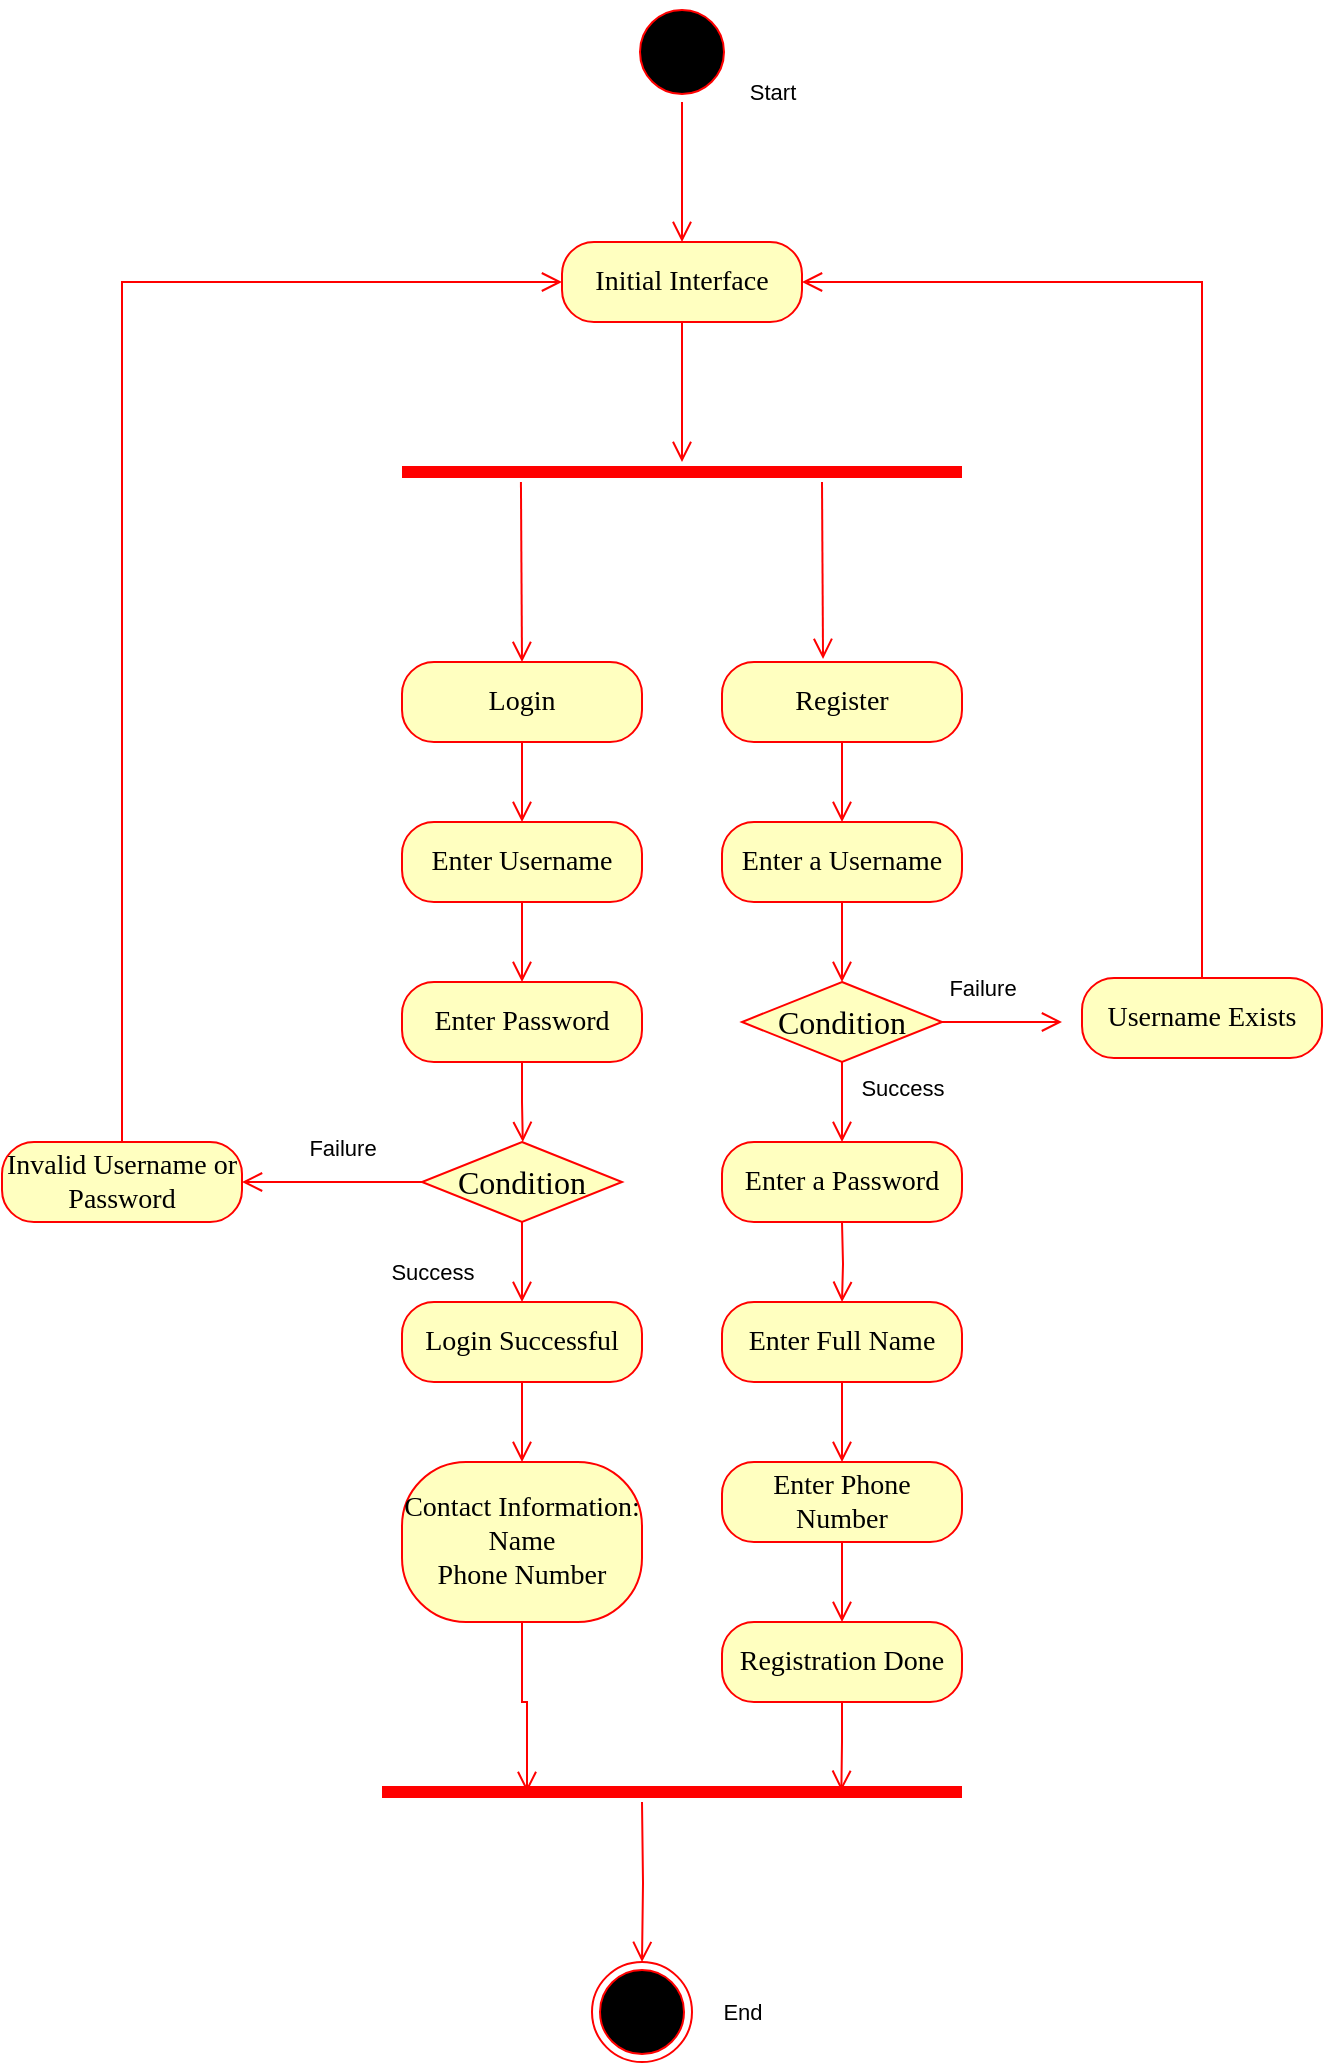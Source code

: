 <mxfile version="22.1.2" type="device">
  <diagram id="TfoB6S_6b5dlYbnaJkUQ" name="Page-2">
    <mxGraphModel dx="2343" dy="1077" grid="1" gridSize="10" guides="1" tooltips="1" connect="1" arrows="1" fold="1" page="1" pageScale="1" pageWidth="850" pageHeight="1100" math="0" shadow="0">
      <root>
        <mxCell id="0" />
        <mxCell id="1" parent="0" />
        <mxCell id="UncGNPjrXICpwuo8MPwS-2" value="&lt;font face=&quot;Comic Sans MS&quot;&gt;&lt;span style=&quot;font-size: 14px;&quot;&gt;Initial Interface&lt;/span&gt;&lt;/font&gt;" style="rounded=1;whiteSpace=wrap;html=1;arcSize=40;fontColor=#000000;fillColor=#ffffc0;strokeColor=#ff0000;" vertex="1" parent="1">
          <mxGeometry x="360" y="150" width="120" height="40" as="geometry" />
        </mxCell>
        <mxCell id="UncGNPjrXICpwuo8MPwS-3" value="" style="edgeStyle=orthogonalEdgeStyle;html=1;verticalAlign=bottom;endArrow=open;endSize=8;strokeColor=#ff0000;rounded=0;" edge="1" source="UncGNPjrXICpwuo8MPwS-2" parent="1">
          <mxGeometry relative="1" as="geometry">
            <mxPoint x="420" y="260" as="targetPoint" />
          </mxGeometry>
        </mxCell>
        <mxCell id="FVhCC5InrIl5w0bley2e-1" value="" style="shape=line;html=1;strokeWidth=6;strokeColor=#ff0000;" vertex="1" parent="1">
          <mxGeometry x="280" y="260" width="280" height="10" as="geometry" />
        </mxCell>
        <mxCell id="hmG4VE8EK8TRlpOZSHPz-6" style="edgeStyle=orthogonalEdgeStyle;shape=connector;rounded=0;orthogonalLoop=1;jettySize=auto;html=1;exitX=0.5;exitY=1;exitDx=0;exitDy=0;entryX=0.5;entryY=0;entryDx=0;entryDy=0;labelBackgroundColor=default;strokeColor=#ff0000;align=center;verticalAlign=bottom;fontFamily=Helvetica;fontSize=11;fontColor=default;endArrow=open;endSize=8;" edge="1" parent="1" source="WFWqncz-rybT5P159iqh-1" target="hmG4VE8EK8TRlpOZSHPz-2">
          <mxGeometry relative="1" as="geometry" />
        </mxCell>
        <mxCell id="WFWqncz-rybT5P159iqh-1" value="&lt;font face=&quot;Comic Sans MS&quot;&gt;&lt;span style=&quot;font-size: 14px;&quot;&gt;Login&lt;/span&gt;&lt;/font&gt;" style="rounded=1;whiteSpace=wrap;html=1;arcSize=40;fontColor=#000000;fillColor=#ffffc0;strokeColor=#ff0000;" vertex="1" parent="1">
          <mxGeometry x="280" y="360" width="120" height="40" as="geometry" />
        </mxCell>
        <mxCell id="1NjE5JEm-nomMFo2xGV1-7" style="edgeStyle=orthogonalEdgeStyle;shape=connector;rounded=0;orthogonalLoop=1;jettySize=auto;html=1;exitX=0.5;exitY=1;exitDx=0;exitDy=0;entryX=0.5;entryY=0;entryDx=0;entryDy=0;labelBackgroundColor=default;strokeColor=#ff0000;align=center;verticalAlign=bottom;fontFamily=Helvetica;fontSize=11;fontColor=default;endArrow=open;endSize=8;" edge="1" parent="1" source="WFWqncz-rybT5P159iqh-2" target="1NjE5JEm-nomMFo2xGV1-6">
          <mxGeometry relative="1" as="geometry" />
        </mxCell>
        <mxCell id="WFWqncz-rybT5P159iqh-2" value="&lt;font face=&quot;Comic Sans MS&quot;&gt;&lt;span style=&quot;font-size: 14px;&quot;&gt;Register&lt;/span&gt;&lt;/font&gt;" style="rounded=1;whiteSpace=wrap;html=1;arcSize=40;fontColor=#000000;fillColor=#ffffc0;strokeColor=#ff0000;" vertex="1" parent="1">
          <mxGeometry x="440" y="360" width="120" height="40" as="geometry" />
        </mxCell>
        <mxCell id="vqycpy5isV2sfPJ6O9fU-3" value="" style="edgeStyle=orthogonalEdgeStyle;html=1;verticalAlign=bottom;endArrow=open;endSize=8;strokeColor=#ff0000;rounded=0;entryX=0.5;entryY=0;entryDx=0;entryDy=0;" edge="1" parent="1" target="WFWqncz-rybT5P159iqh-1">
          <mxGeometry relative="1" as="geometry">
            <mxPoint x="339.47" y="340" as="targetPoint" />
            <mxPoint x="339.47" y="270" as="sourcePoint" />
          </mxGeometry>
        </mxCell>
        <mxCell id="vqycpy5isV2sfPJ6O9fU-4" value="" style="edgeStyle=orthogonalEdgeStyle;html=1;verticalAlign=bottom;endArrow=open;endSize=8;strokeColor=#ff0000;rounded=0;entryX=0.421;entryY=-0.039;entryDx=0;entryDy=0;entryPerimeter=0;" edge="1" parent="1" target="WFWqncz-rybT5P159iqh-2">
          <mxGeometry relative="1" as="geometry">
            <mxPoint x="490" y="350" as="targetPoint" />
            <mxPoint x="490" y="270" as="sourcePoint" />
          </mxGeometry>
        </mxCell>
        <mxCell id="1NjE5JEm-nomMFo2xGV1-31" style="edgeStyle=orthogonalEdgeStyle;shape=connector;rounded=0;orthogonalLoop=1;jettySize=auto;html=1;exitX=0;exitY=0.5;exitDx=0;exitDy=0;entryX=1;entryY=0.5;entryDx=0;entryDy=0;labelBackgroundColor=default;strokeColor=#ff0000;align=center;verticalAlign=bottom;fontFamily=Helvetica;fontSize=11;fontColor=default;endArrow=open;endSize=8;" edge="1" parent="1" source="vqycpy5isV2sfPJ6O9fU-5" target="1NjE5JEm-nomMFo2xGV1-1">
          <mxGeometry relative="1" as="geometry" />
        </mxCell>
        <mxCell id="1NjE5JEm-nomMFo2xGV1-37" style="edgeStyle=orthogonalEdgeStyle;shape=connector;rounded=0;orthogonalLoop=1;jettySize=auto;html=1;exitX=0.5;exitY=1;exitDx=0;exitDy=0;entryX=0.5;entryY=0;entryDx=0;entryDy=0;labelBackgroundColor=default;strokeColor=#ff0000;align=center;verticalAlign=bottom;fontFamily=Helvetica;fontSize=11;fontColor=default;endArrow=open;endSize=8;" edge="1" parent="1" source="vqycpy5isV2sfPJ6O9fU-5" target="1NjE5JEm-nomMFo2xGV1-35">
          <mxGeometry relative="1" as="geometry" />
        </mxCell>
        <mxCell id="vqycpy5isV2sfPJ6O9fU-5" value="&lt;font size=&quot;3&quot; face=&quot;Comic Sans MS&quot;&gt;Condition&lt;/font&gt;" style="rhombus;whiteSpace=wrap;html=1;fontColor=#000000;fillColor=#ffffc0;strokeColor=#ff0000;" vertex="1" parent="1">
          <mxGeometry x="290" y="600" width="100" height="40" as="geometry" />
        </mxCell>
        <mxCell id="hmG4VE8EK8TRlpOZSHPz-7" style="edgeStyle=orthogonalEdgeStyle;shape=connector;rounded=0;orthogonalLoop=1;jettySize=auto;html=1;exitX=0.5;exitY=1;exitDx=0;exitDy=0;entryX=0.5;entryY=0;entryDx=0;entryDy=0;labelBackgroundColor=default;strokeColor=#ff0000;align=center;verticalAlign=bottom;fontFamily=Helvetica;fontSize=11;fontColor=default;endArrow=open;endSize=8;" edge="1" parent="1" source="hmG4VE8EK8TRlpOZSHPz-2" target="hmG4VE8EK8TRlpOZSHPz-3">
          <mxGeometry relative="1" as="geometry" />
        </mxCell>
        <mxCell id="hmG4VE8EK8TRlpOZSHPz-2" value="&lt;font face=&quot;Comic Sans MS&quot;&gt;&lt;span style=&quot;font-size: 14px;&quot;&gt;Enter Username&lt;/span&gt;&lt;/font&gt;" style="rounded=1;whiteSpace=wrap;html=1;arcSize=40;fontColor=#000000;fillColor=#ffffc0;strokeColor=#ff0000;" vertex="1" parent="1">
          <mxGeometry x="280" y="440" width="120" height="40" as="geometry" />
        </mxCell>
        <mxCell id="hmG4VE8EK8TRlpOZSHPz-9" style="edgeStyle=orthogonalEdgeStyle;shape=connector;rounded=0;orthogonalLoop=1;jettySize=auto;html=1;exitX=0.5;exitY=1;exitDx=0;exitDy=0;labelBackgroundColor=default;strokeColor=#ff0000;align=center;verticalAlign=bottom;fontFamily=Helvetica;fontSize=11;fontColor=default;endArrow=open;endSize=8;" edge="1" parent="1" source="hmG4VE8EK8TRlpOZSHPz-3">
          <mxGeometry relative="1" as="geometry">
            <mxPoint x="340.4" y="600" as="targetPoint" />
          </mxGeometry>
        </mxCell>
        <mxCell id="hmG4VE8EK8TRlpOZSHPz-3" value="&lt;font face=&quot;Comic Sans MS&quot;&gt;&lt;span style=&quot;font-size: 14px;&quot;&gt;Enter Password&lt;/span&gt;&lt;/font&gt;" style="rounded=1;whiteSpace=wrap;html=1;arcSize=40;fontColor=#000000;fillColor=#ffffc0;strokeColor=#ff0000;" vertex="1" parent="1">
          <mxGeometry x="280" y="520" width="120" height="40" as="geometry" />
        </mxCell>
        <mxCell id="1NjE5JEm-nomMFo2xGV1-33" style="edgeStyle=orthogonalEdgeStyle;shape=connector;rounded=0;orthogonalLoop=1;jettySize=auto;html=1;exitX=0.5;exitY=0;exitDx=0;exitDy=0;labelBackgroundColor=default;strokeColor=#ff0000;align=center;verticalAlign=bottom;fontFamily=Helvetica;fontSize=11;fontColor=default;endArrow=open;endSize=8;entryX=0;entryY=0.5;entryDx=0;entryDy=0;" edge="1" parent="1" source="1NjE5JEm-nomMFo2xGV1-1" target="UncGNPjrXICpwuo8MPwS-2">
          <mxGeometry relative="1" as="geometry">
            <mxPoint x="140" y="167" as="targetPoint" />
            <Array as="points">
              <mxPoint x="140" y="170" />
            </Array>
          </mxGeometry>
        </mxCell>
        <mxCell id="1NjE5JEm-nomMFo2xGV1-1" value="&lt;font face=&quot;Comic Sans MS&quot;&gt;&lt;span style=&quot;font-size: 14px;&quot;&gt;Invalid Username or Password&lt;/span&gt;&lt;/font&gt;" style="rounded=1;whiteSpace=wrap;html=1;arcSize=40;fontColor=#000000;fillColor=#ffffc0;strokeColor=#ff0000;" vertex="1" parent="1">
          <mxGeometry x="80" y="600" width="120" height="40" as="geometry" />
        </mxCell>
        <mxCell id="1NjE5JEm-nomMFo2xGV1-16" style="edgeStyle=orthogonalEdgeStyle;shape=connector;rounded=0;orthogonalLoop=1;jettySize=auto;html=1;exitX=0.5;exitY=1;exitDx=0;exitDy=0;entryX=0.5;entryY=0;entryDx=0;entryDy=0;labelBackgroundColor=default;strokeColor=#ff0000;align=center;verticalAlign=bottom;fontFamily=Helvetica;fontSize=11;fontColor=default;endArrow=open;endSize=8;" edge="1" parent="1" source="1NjE5JEm-nomMFo2xGV1-6" target="1NjE5JEm-nomMFo2xGV1-14">
          <mxGeometry relative="1" as="geometry" />
        </mxCell>
        <mxCell id="1NjE5JEm-nomMFo2xGV1-6" value="&lt;font face=&quot;Comic Sans MS&quot;&gt;&lt;span style=&quot;font-size: 14px;&quot;&gt;Enter a Username&lt;/span&gt;&lt;/font&gt;" style="rounded=1;whiteSpace=wrap;html=1;arcSize=40;fontColor=#000000;fillColor=#ffffc0;strokeColor=#ff0000;" vertex="1" parent="1">
          <mxGeometry x="440" y="440" width="120" height="40" as="geometry" />
        </mxCell>
        <mxCell id="1NjE5JEm-nomMFo2xGV1-11" style="edgeStyle=orthogonalEdgeStyle;shape=connector;rounded=0;orthogonalLoop=1;jettySize=auto;html=1;exitX=0.5;exitY=1;exitDx=0;exitDy=0;entryX=0.5;entryY=0;entryDx=0;entryDy=0;labelBackgroundColor=default;strokeColor=#ff0000;align=center;verticalAlign=bottom;fontFamily=Helvetica;fontSize=11;fontColor=default;endArrow=open;endSize=8;" edge="1" parent="1" target="1NjE5JEm-nomMFo2xGV1-10">
          <mxGeometry relative="1" as="geometry">
            <mxPoint x="500" y="640" as="sourcePoint" />
          </mxGeometry>
        </mxCell>
        <mxCell id="1NjE5JEm-nomMFo2xGV1-8" value="&lt;font face=&quot;Comic Sans MS&quot;&gt;&lt;span style=&quot;font-size: 14px;&quot;&gt;Enter a Password&lt;/span&gt;&lt;/font&gt;" style="rounded=1;whiteSpace=wrap;html=1;arcSize=40;fontColor=#000000;fillColor=#ffffc0;strokeColor=#ff0000;" vertex="1" parent="1">
          <mxGeometry x="440" y="600" width="120" height="40" as="geometry" />
        </mxCell>
        <mxCell id="1NjE5JEm-nomMFo2xGV1-13" style="edgeStyle=orthogonalEdgeStyle;shape=connector;rounded=0;orthogonalLoop=1;jettySize=auto;html=1;exitX=0.5;exitY=1;exitDx=0;exitDy=0;entryX=0.5;entryY=0;entryDx=0;entryDy=0;labelBackgroundColor=default;strokeColor=#ff0000;align=center;verticalAlign=bottom;fontFamily=Helvetica;fontSize=11;fontColor=default;endArrow=open;endSize=8;" edge="1" parent="1" source="1NjE5JEm-nomMFo2xGV1-10">
          <mxGeometry relative="1" as="geometry">
            <mxPoint x="500" y="760" as="targetPoint" />
          </mxGeometry>
        </mxCell>
        <mxCell id="1NjE5JEm-nomMFo2xGV1-10" value="&lt;font face=&quot;Comic Sans MS&quot;&gt;&lt;span style=&quot;font-size: 14px;&quot;&gt;Enter Full Name&lt;/span&gt;&lt;/font&gt;" style="rounded=1;whiteSpace=wrap;html=1;arcSize=40;fontColor=#000000;fillColor=#ffffc0;strokeColor=#ff0000;" vertex="1" parent="1">
          <mxGeometry x="440" y="680" width="120" height="40" as="geometry" />
        </mxCell>
        <mxCell id="1NjE5JEm-nomMFo2xGV1-17" style="edgeStyle=orthogonalEdgeStyle;shape=connector;rounded=0;orthogonalLoop=1;jettySize=auto;html=1;exitX=0.5;exitY=1;exitDx=0;exitDy=0;entryX=0.5;entryY=0;entryDx=0;entryDy=0;labelBackgroundColor=default;strokeColor=#ff0000;align=center;verticalAlign=bottom;fontFamily=Helvetica;fontSize=11;fontColor=default;endArrow=open;endSize=8;" edge="1" parent="1" source="1NjE5JEm-nomMFo2xGV1-14" target="1NjE5JEm-nomMFo2xGV1-8">
          <mxGeometry relative="1" as="geometry" />
        </mxCell>
        <mxCell id="1NjE5JEm-nomMFo2xGV1-24" style="edgeStyle=orthogonalEdgeStyle;shape=connector;rounded=0;orthogonalLoop=1;jettySize=auto;html=1;exitX=1;exitY=0.5;exitDx=0;exitDy=0;labelBackgroundColor=default;strokeColor=#ff0000;align=center;verticalAlign=bottom;fontFamily=Helvetica;fontSize=11;fontColor=default;endArrow=open;endSize=8;" edge="1" parent="1" source="1NjE5JEm-nomMFo2xGV1-14">
          <mxGeometry relative="1" as="geometry">
            <mxPoint x="610" y="540" as="targetPoint" />
          </mxGeometry>
        </mxCell>
        <mxCell id="1NjE5JEm-nomMFo2xGV1-14" value="&lt;font size=&quot;3&quot; face=&quot;Comic Sans MS&quot;&gt;Condition&lt;/font&gt;" style="rhombus;whiteSpace=wrap;html=1;fontColor=#000000;fillColor=#ffffc0;strokeColor=#ff0000;" vertex="1" parent="1">
          <mxGeometry x="450" y="520" width="100" height="40" as="geometry" />
        </mxCell>
        <mxCell id="1NjE5JEm-nomMFo2xGV1-18" value="Success" style="text;html=1;align=center;verticalAlign=middle;resizable=0;points=[];autosize=1;strokeColor=none;fillColor=none;fontSize=11;fontFamily=Helvetica;fontColor=default;" vertex="1" parent="1">
          <mxGeometry x="495" y="558" width="70" height="30" as="geometry" />
        </mxCell>
        <mxCell id="1NjE5JEm-nomMFo2xGV1-26" style="edgeStyle=orthogonalEdgeStyle;shape=connector;rounded=0;orthogonalLoop=1;jettySize=auto;html=1;exitX=0.5;exitY=0;exitDx=0;exitDy=0;labelBackgroundColor=default;strokeColor=#ff0000;align=center;verticalAlign=bottom;fontFamily=Helvetica;fontSize=11;fontColor=default;endArrow=open;endSize=8;entryX=1;entryY=0.5;entryDx=0;entryDy=0;" edge="1" parent="1" source="1NjE5JEm-nomMFo2xGV1-19" target="UncGNPjrXICpwuo8MPwS-2">
          <mxGeometry relative="1" as="geometry">
            <mxPoint x="680" y="160" as="targetPoint" />
            <Array as="points">
              <mxPoint x="680" y="170" />
            </Array>
          </mxGeometry>
        </mxCell>
        <mxCell id="1NjE5JEm-nomMFo2xGV1-19" value="&lt;font face=&quot;Comic Sans MS&quot;&gt;&lt;span style=&quot;font-size: 14px;&quot;&gt;Username Exists&lt;/span&gt;&lt;/font&gt;" style="rounded=1;whiteSpace=wrap;html=1;arcSize=40;fontColor=#000000;fillColor=#ffffc0;strokeColor=#ff0000;" vertex="1" parent="1">
          <mxGeometry x="620" y="518" width="120" height="40" as="geometry" />
        </mxCell>
        <mxCell id="1NjE5JEm-nomMFo2xGV1-25" value="Failure" style="text;html=1;align=center;verticalAlign=middle;resizable=0;points=[];autosize=1;strokeColor=none;fillColor=none;fontSize=11;fontFamily=Helvetica;fontColor=default;" vertex="1" parent="1">
          <mxGeometry x="540" y="508" width="60" height="30" as="geometry" />
        </mxCell>
        <mxCell id="1NjE5JEm-nomMFo2xGV1-30" style="edgeStyle=orthogonalEdgeStyle;shape=connector;rounded=0;orthogonalLoop=1;jettySize=auto;html=1;exitX=0.5;exitY=1;exitDx=0;exitDy=0;entryX=0.5;entryY=0;entryDx=0;entryDy=0;labelBackgroundColor=default;strokeColor=#ff0000;align=center;verticalAlign=bottom;fontFamily=Helvetica;fontSize=11;fontColor=default;endArrow=open;endSize=8;" edge="1" parent="1" source="1NjE5JEm-nomMFo2xGV1-27" target="1NjE5JEm-nomMFo2xGV1-29">
          <mxGeometry relative="1" as="geometry" />
        </mxCell>
        <mxCell id="1NjE5JEm-nomMFo2xGV1-27" value="&lt;font face=&quot;Comic Sans MS&quot;&gt;&lt;span style=&quot;font-size: 14px;&quot;&gt;Enter Phone Number&lt;/span&gt;&lt;/font&gt;" style="rounded=1;whiteSpace=wrap;html=1;arcSize=40;fontColor=#000000;fillColor=#ffffc0;strokeColor=#ff0000;" vertex="1" parent="1">
          <mxGeometry x="440" y="760" width="120" height="40" as="geometry" />
        </mxCell>
        <mxCell id="1NjE5JEm-nomMFo2xGV1-29" value="&lt;font face=&quot;Comic Sans MS&quot;&gt;&lt;span style=&quot;font-size: 14px;&quot;&gt;Registration Done&lt;/span&gt;&lt;/font&gt;" style="rounded=1;whiteSpace=wrap;html=1;arcSize=40;fontColor=#000000;fillColor=#ffffc0;strokeColor=#ff0000;" vertex="1" parent="1">
          <mxGeometry x="440" y="840" width="120" height="40" as="geometry" />
        </mxCell>
        <mxCell id="1NjE5JEm-nomMFo2xGV1-32" value="Failure" style="text;html=1;align=center;verticalAlign=middle;resizable=0;points=[];autosize=1;strokeColor=none;fillColor=none;fontSize=11;fontFamily=Helvetica;fontColor=default;" vertex="1" parent="1">
          <mxGeometry x="220" y="588" width="60" height="30" as="geometry" />
        </mxCell>
        <mxCell id="1NjE5JEm-nomMFo2xGV1-34" value="Success" style="text;html=1;align=center;verticalAlign=middle;resizable=0;points=[];autosize=1;strokeColor=none;fillColor=none;fontSize=11;fontFamily=Helvetica;fontColor=default;" vertex="1" parent="1">
          <mxGeometry x="260" y="650" width="70" height="30" as="geometry" />
        </mxCell>
        <mxCell id="1NjE5JEm-nomMFo2xGV1-39" style="edgeStyle=orthogonalEdgeStyle;shape=connector;rounded=0;orthogonalLoop=1;jettySize=auto;html=1;exitX=0.5;exitY=1;exitDx=0;exitDy=0;entryX=0.5;entryY=0;entryDx=0;entryDy=0;labelBackgroundColor=default;strokeColor=#ff0000;align=center;verticalAlign=bottom;fontFamily=Helvetica;fontSize=11;fontColor=default;endArrow=open;endSize=8;" edge="1" parent="1" source="1NjE5JEm-nomMFo2xGV1-35" target="1NjE5JEm-nomMFo2xGV1-38">
          <mxGeometry relative="1" as="geometry" />
        </mxCell>
        <mxCell id="1NjE5JEm-nomMFo2xGV1-35" value="&lt;font face=&quot;Comic Sans MS&quot;&gt;&lt;span style=&quot;font-size: 14px;&quot;&gt;Login Successful&lt;/span&gt;&lt;/font&gt;" style="rounded=1;whiteSpace=wrap;html=1;arcSize=40;fontColor=#000000;fillColor=#ffffc0;strokeColor=#ff0000;" vertex="1" parent="1">
          <mxGeometry x="280" y="680" width="120" height="40" as="geometry" />
        </mxCell>
        <mxCell id="BvOP8fOKJmTpLjMQO7E1-4" style="edgeStyle=orthogonalEdgeStyle;shape=connector;rounded=0;orthogonalLoop=1;jettySize=auto;html=1;exitX=0.5;exitY=1;exitDx=0;exitDy=0;labelBackgroundColor=default;strokeColor=#ff0000;align=center;verticalAlign=bottom;fontFamily=Helvetica;fontSize=11;fontColor=default;endArrow=open;endSize=8;entryX=0.25;entryY=0.5;entryDx=0;entryDy=0;entryPerimeter=0;" edge="1" parent="1" source="1NjE5JEm-nomMFo2xGV1-38" target="BvOP8fOKJmTpLjMQO7E1-1">
          <mxGeometry relative="1" as="geometry">
            <mxPoint x="340" y="910" as="targetPoint" />
          </mxGeometry>
        </mxCell>
        <mxCell id="1NjE5JEm-nomMFo2xGV1-38" value="&lt;font face=&quot;Comic Sans MS&quot;&gt;&lt;span style=&quot;font-size: 14px;&quot;&gt;Contact Information:&lt;br&gt;Name&lt;br&gt;Phone Number&lt;br&gt;&lt;/span&gt;&lt;/font&gt;" style="rounded=1;whiteSpace=wrap;html=1;arcSize=40;fontColor=#000000;fillColor=#ffffc0;strokeColor=#ff0000;" vertex="1" parent="1">
          <mxGeometry x="280" y="760" width="120" height="80" as="geometry" />
        </mxCell>
        <mxCell id="BvOP8fOKJmTpLjMQO7E1-1" value="" style="shape=line;html=1;strokeWidth=6;strokeColor=#ff0000;" vertex="1" parent="1">
          <mxGeometry x="270" y="920" width="290" height="10" as="geometry" />
        </mxCell>
        <mxCell id="BvOP8fOKJmTpLjMQO7E1-3" style="edgeStyle=orthogonalEdgeStyle;shape=connector;rounded=0;orthogonalLoop=1;jettySize=auto;html=1;exitX=0.5;exitY=1;exitDx=0;exitDy=0;entryX=0.792;entryY=0.44;entryDx=0;entryDy=0;entryPerimeter=0;labelBackgroundColor=default;strokeColor=#ff0000;align=center;verticalAlign=bottom;fontFamily=Helvetica;fontSize=11;fontColor=default;endArrow=open;endSize=8;" edge="1" parent="1" source="1NjE5JEm-nomMFo2xGV1-29" target="BvOP8fOKJmTpLjMQO7E1-1">
          <mxGeometry relative="1" as="geometry" />
        </mxCell>
        <mxCell id="cTdECk59ybZvS4y-WJOm-2" value="" style="ellipse;html=1;shape=endState;fillColor=#000000;strokeColor=#ff0000;fontFamily=Helvetica;fontSize=11;fontColor=default;" vertex="1" parent="1">
          <mxGeometry x="375" y="1010" width="50" height="50" as="geometry" />
        </mxCell>
        <mxCell id="cTdECk59ybZvS4y-WJOm-5" style="edgeStyle=orthogonalEdgeStyle;shape=connector;rounded=0;orthogonalLoop=1;jettySize=auto;html=1;exitX=0.5;exitY=1;exitDx=0;exitDy=0;labelBackgroundColor=default;strokeColor=#ff0000;align=center;verticalAlign=bottom;fontFamily=Helvetica;fontSize=11;fontColor=default;endArrow=open;endSize=8;entryX=0.5;entryY=0;entryDx=0;entryDy=0;" edge="1" parent="1" target="cTdECk59ybZvS4y-WJOm-2">
          <mxGeometry relative="1" as="geometry">
            <mxPoint x="400" y="970" as="targetPoint" />
            <mxPoint x="400" y="930" as="sourcePoint" />
          </mxGeometry>
        </mxCell>
        <mxCell id="cTdECk59ybZvS4y-WJOm-8" style="edgeStyle=orthogonalEdgeStyle;shape=connector;rounded=0;orthogonalLoop=1;jettySize=auto;html=1;exitX=0.5;exitY=1;exitDx=0;exitDy=0;entryX=0.5;entryY=0;entryDx=0;entryDy=0;labelBackgroundColor=default;strokeColor=#ff0000;align=center;verticalAlign=bottom;fontFamily=Helvetica;fontSize=11;fontColor=default;endArrow=open;endSize=8;" edge="1" parent="1" source="cTdECk59ybZvS4y-WJOm-6" target="UncGNPjrXICpwuo8MPwS-2">
          <mxGeometry relative="1" as="geometry" />
        </mxCell>
        <mxCell id="cTdECk59ybZvS4y-WJOm-6" value="" style="ellipse;html=1;shape=startState;fillColor=#000000;strokeColor=#ff0000;fontFamily=Helvetica;fontSize=11;fontColor=default;" vertex="1" parent="1">
          <mxGeometry x="395" y="30" width="50" height="50" as="geometry" />
        </mxCell>
        <mxCell id="cTdECk59ybZvS4y-WJOm-9" value="Start" style="text;html=1;align=center;verticalAlign=middle;resizable=0;points=[];autosize=1;strokeColor=none;fillColor=none;fontSize=11;fontFamily=Helvetica;fontColor=default;" vertex="1" parent="1">
          <mxGeometry x="440" y="60" width="50" height="30" as="geometry" />
        </mxCell>
        <mxCell id="cTdECk59ybZvS4y-WJOm-11" value="End" style="text;html=1;align=center;verticalAlign=middle;resizable=0;points=[];autosize=1;strokeColor=none;fillColor=none;fontSize=11;fontFamily=Helvetica;fontColor=default;" vertex="1" parent="1">
          <mxGeometry x="430" y="1020" width="40" height="30" as="geometry" />
        </mxCell>
      </root>
    </mxGraphModel>
  </diagram>
</mxfile>

